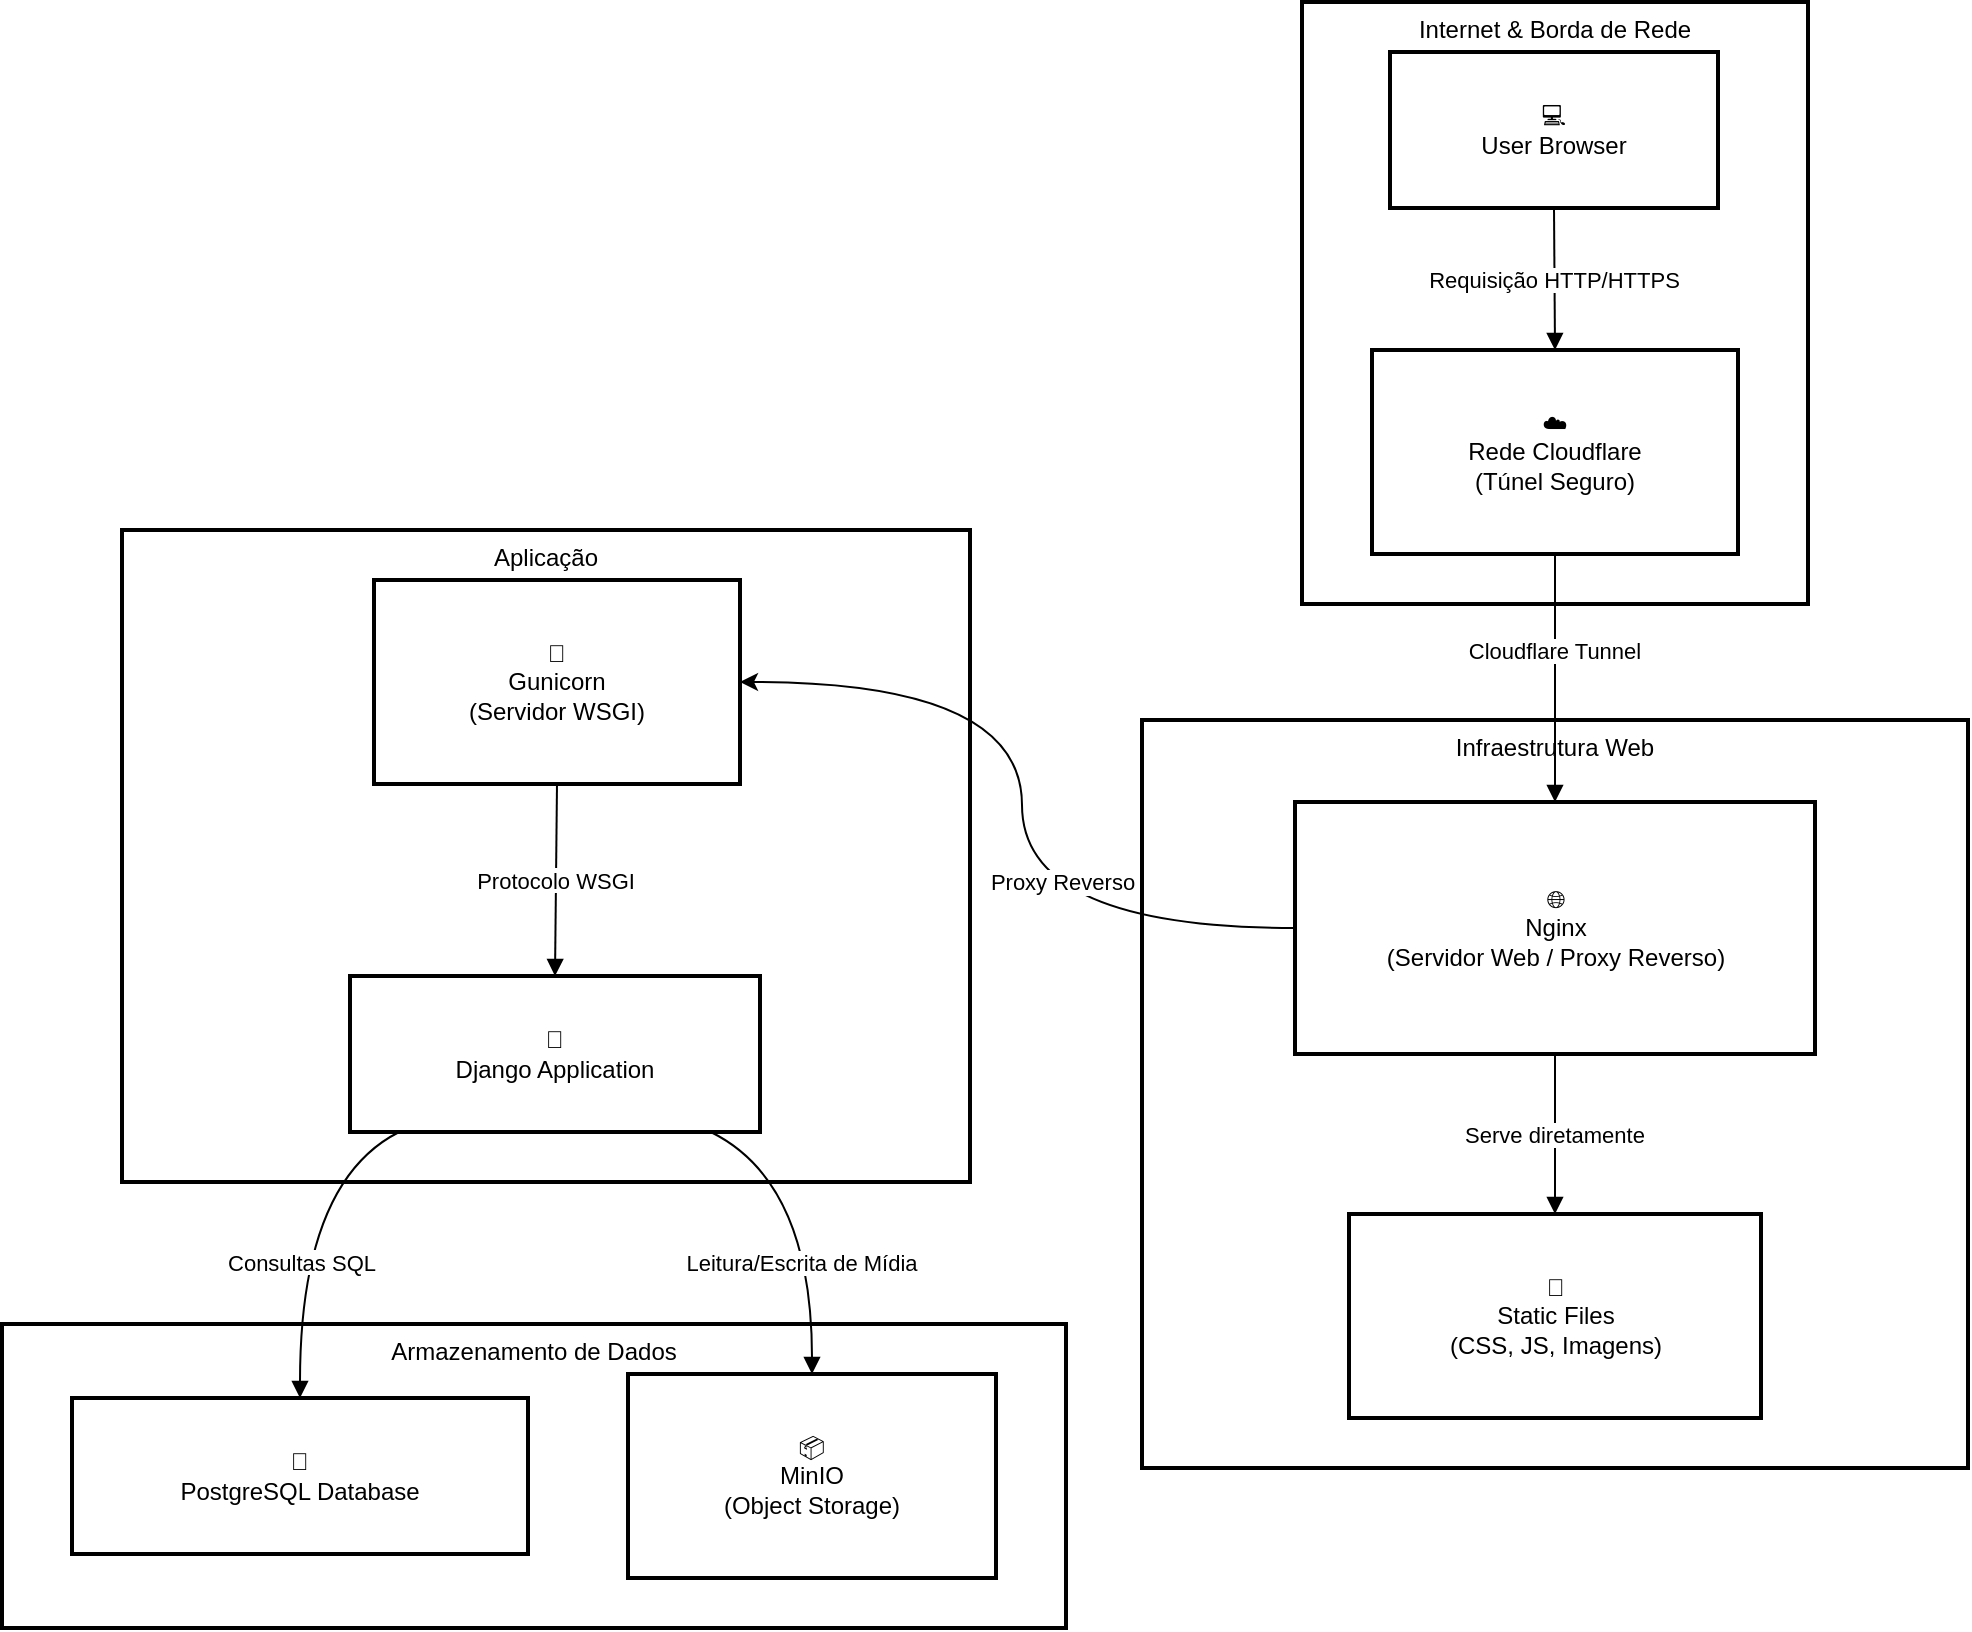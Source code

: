 <mxfile version="28.1.0">
  <diagram name="Página-1" id="GaZMPjMJZV9zarcrC8ag">
    <mxGraphModel dx="1783" dy="900" grid="1" gridSize="10" guides="1" tooltips="1" connect="1" arrows="1" fold="1" page="1" pageScale="1" pageWidth="827" pageHeight="1169" math="0" shadow="0">
      <root>
        <mxCell id="0" />
        <mxCell id="1" parent="0" />
        <mxCell id="KrklmWP81My4cQOzJbWr-1" value="Armazenamento de Dados" style="whiteSpace=wrap;strokeWidth=2;verticalAlign=top;" vertex="1" parent="1">
          <mxGeometry x="20" y="1011" width="532" height="152" as="geometry" />
        </mxCell>
        <mxCell id="KrklmWP81My4cQOzJbWr-2" value="Aplicação" style="whiteSpace=wrap;strokeWidth=2;verticalAlign=top;" vertex="1" parent="1">
          <mxGeometry x="80" y="614" width="424" height="326" as="geometry" />
        </mxCell>
        <mxCell id="KrklmWP81My4cQOzJbWr-3" value="Infraestrutura Web" style="whiteSpace=wrap;strokeWidth=2;verticalAlign=top;" vertex="1" parent="1">
          <mxGeometry x="590" y="709" width="413" height="374" as="geometry" />
        </mxCell>
        <mxCell id="KrklmWP81My4cQOzJbWr-4" value="Internet &amp; Borda de Rede" style="whiteSpace=wrap;strokeWidth=2;verticalAlign=top;" vertex="1" parent="1">
          <mxGeometry x="670" y="350" width="253" height="301" as="geometry" />
        </mxCell>
        <mxCell id="KrklmWP81My4cQOzJbWr-5" value="💻&#xa;User Browser" style="whiteSpace=wrap;strokeWidth=2;" vertex="1" parent="1">
          <mxGeometry x="714" y="375" width="164" height="78" as="geometry" />
        </mxCell>
        <mxCell id="KrklmWP81My4cQOzJbWr-6" value="☁️&#xa;Rede Cloudflare&#xa;(Túnel Seguro)" style="whiteSpace=wrap;strokeWidth=2;" vertex="1" parent="1">
          <mxGeometry x="705" y="524" width="183" height="102" as="geometry" />
        </mxCell>
        <mxCell id="KrklmWP81My4cQOzJbWr-25" value="&lt;span style=&quot;color: rgb(0, 0, 0); font-family: Helvetica; font-size: 11px; font-style: normal; font-variant-ligatures: normal; font-variant-caps: normal; font-weight: 400; letter-spacing: normal; orphans: 2; text-align: center; text-indent: 0px; text-transform: none; widows: 2; word-spacing: 0px; -webkit-text-stroke-width: 0px; white-space: nowrap; background-color: rgb(255, 255, 255); text-decoration-thickness: initial; text-decoration-style: initial; text-decoration-color: initial; display: inline !important; float: none;&quot;&gt;Proxy Reverso&lt;/span&gt;" style="edgeStyle=orthogonalEdgeStyle;rounded=0;orthogonalLoop=1;jettySize=auto;html=1;exitX=0;exitY=0.5;exitDx=0;exitDy=0;entryX=1;entryY=0.5;entryDx=0;entryDy=0;curved=1;" edge="1" parent="1" source="KrklmWP81My4cQOzJbWr-7" target="KrklmWP81My4cQOzJbWr-9">
          <mxGeometry x="-0.203" y="-20" relative="1" as="geometry">
            <Array as="points">
              <mxPoint x="530" y="813" />
              <mxPoint x="530" y="690" />
            </Array>
            <mxPoint as="offset" />
          </mxGeometry>
        </mxCell>
        <mxCell id="KrklmWP81My4cQOzJbWr-7" value="🌐&#xa;Nginx&#xa;(Servidor Web / Proxy Reverso)" style="whiteSpace=wrap;strokeWidth=2;" vertex="1" parent="1">
          <mxGeometry x="666.5" y="750" width="260" height="126" as="geometry" />
        </mxCell>
        <mxCell id="KrklmWP81My4cQOzJbWr-8" value="📄&#xa;Static Files&#xa;(CSS, JS, Imagens)" style="whiteSpace=wrap;strokeWidth=2;" vertex="1" parent="1">
          <mxGeometry x="693.5" y="956" width="206" height="102" as="geometry" />
        </mxCell>
        <mxCell id="KrklmWP81My4cQOzJbWr-9" value="🦄&#xa;Gunicorn&#xa;(Servidor WSGI)" style="whiteSpace=wrap;strokeWidth=2;" vertex="1" parent="1">
          <mxGeometry x="206" y="639" width="183" height="102" as="geometry" />
        </mxCell>
        <mxCell id="KrklmWP81My4cQOzJbWr-10" value="🐍&#xa;Django Application" style="whiteSpace=wrap;strokeWidth=2;" vertex="1" parent="1">
          <mxGeometry x="194" y="837" width="205" height="78" as="geometry" />
        </mxCell>
        <mxCell id="KrklmWP81My4cQOzJbWr-11" value="🐘&#xa;PostgreSQL Database" style="whiteSpace=wrap;strokeWidth=2;" vertex="1" parent="1">
          <mxGeometry x="55" y="1048" width="228" height="78" as="geometry" />
        </mxCell>
        <mxCell id="KrklmWP81My4cQOzJbWr-12" value="📦&#xa;MinIO&#xa;(Object Storage)" style="whiteSpace=wrap;strokeWidth=2;" vertex="1" parent="1">
          <mxGeometry x="333" y="1036" width="184" height="102" as="geometry" />
        </mxCell>
        <mxCell id="KrklmWP81My4cQOzJbWr-13" value="Requisição HTTP/HTTPS" style="curved=1;startArrow=none;endArrow=block;exitX=0.5;exitY=1;entryX=0.5;entryY=0;rounded=0;" edge="1" parent="1" source="KrklmWP81My4cQOzJbWr-5" target="KrklmWP81My4cQOzJbWr-6">
          <mxGeometry relative="1" as="geometry">
            <Array as="points" />
          </mxGeometry>
        </mxCell>
        <mxCell id="KrklmWP81My4cQOzJbWr-14" value="Cloudflare Tunnel" style="curved=1;startArrow=none;endArrow=block;exitX=0.5;exitY=1;entryX=0.5;entryY=0;rounded=0;verticalAlign=middle;" edge="1" parent="1" source="KrklmWP81My4cQOzJbWr-6" target="KrklmWP81My4cQOzJbWr-7">
          <mxGeometry x="-0.227" relative="1" as="geometry">
            <Array as="points" />
            <mxPoint as="offset" />
          </mxGeometry>
        </mxCell>
        <mxCell id="KrklmWP81My4cQOzJbWr-15" value="Serve diretamente" style="curved=0;startArrow=none;endArrow=block;exitX=0.5;exitY=1;entryX=0.5;entryY=0;rounded=0;exitDx=0;exitDy=0;" edge="1" parent="1" source="KrklmWP81My4cQOzJbWr-7" target="KrklmWP81My4cQOzJbWr-8">
          <mxGeometry relative="1" as="geometry">
            <Array as="points" />
          </mxGeometry>
        </mxCell>
        <mxCell id="KrklmWP81My4cQOzJbWr-17" value="Protocolo WSGI" style="curved=1;startArrow=none;endArrow=block;exitX=0.5;exitY=1;entryX=0.5;entryY=0;rounded=0;verticalAlign=middle;" edge="1" parent="1" source="KrklmWP81My4cQOzJbWr-9" target="KrklmWP81My4cQOzJbWr-10">
          <mxGeometry relative="1" as="geometry">
            <Array as="points" />
          </mxGeometry>
        </mxCell>
        <mxCell id="KrklmWP81My4cQOzJbWr-18" value="Consultas SQL" style="curved=1;startArrow=none;endArrow=block;exitX=0.12;exitY=1;entryX=0.5;entryY=0;rounded=0;startFill=0;" edge="1" parent="1" source="KrklmWP81My4cQOzJbWr-10" target="KrklmWP81My4cQOzJbWr-11">
          <mxGeometry x="0.168" y="1" relative="1" as="geometry">
            <Array as="points">
              <mxPoint x="169" y="940" />
            </Array>
            <mxPoint as="offset" />
          </mxGeometry>
        </mxCell>
        <mxCell id="KrklmWP81My4cQOzJbWr-19" value="Leitura/Escrita de Mídia" style="curved=1;startArrow=none;endArrow=block;exitX=0.88;exitY=1;entryX=0.5;entryY=0;rounded=0;startFill=0;" edge="1" parent="1" source="KrklmWP81My4cQOzJbWr-10" target="KrklmWP81My4cQOzJbWr-12">
          <mxGeometry x="0.265" y="-5" relative="1" as="geometry">
            <Array as="points">
              <mxPoint x="425" y="940" />
            </Array>
            <mxPoint as="offset" />
          </mxGeometry>
        </mxCell>
      </root>
    </mxGraphModel>
  </diagram>
</mxfile>
